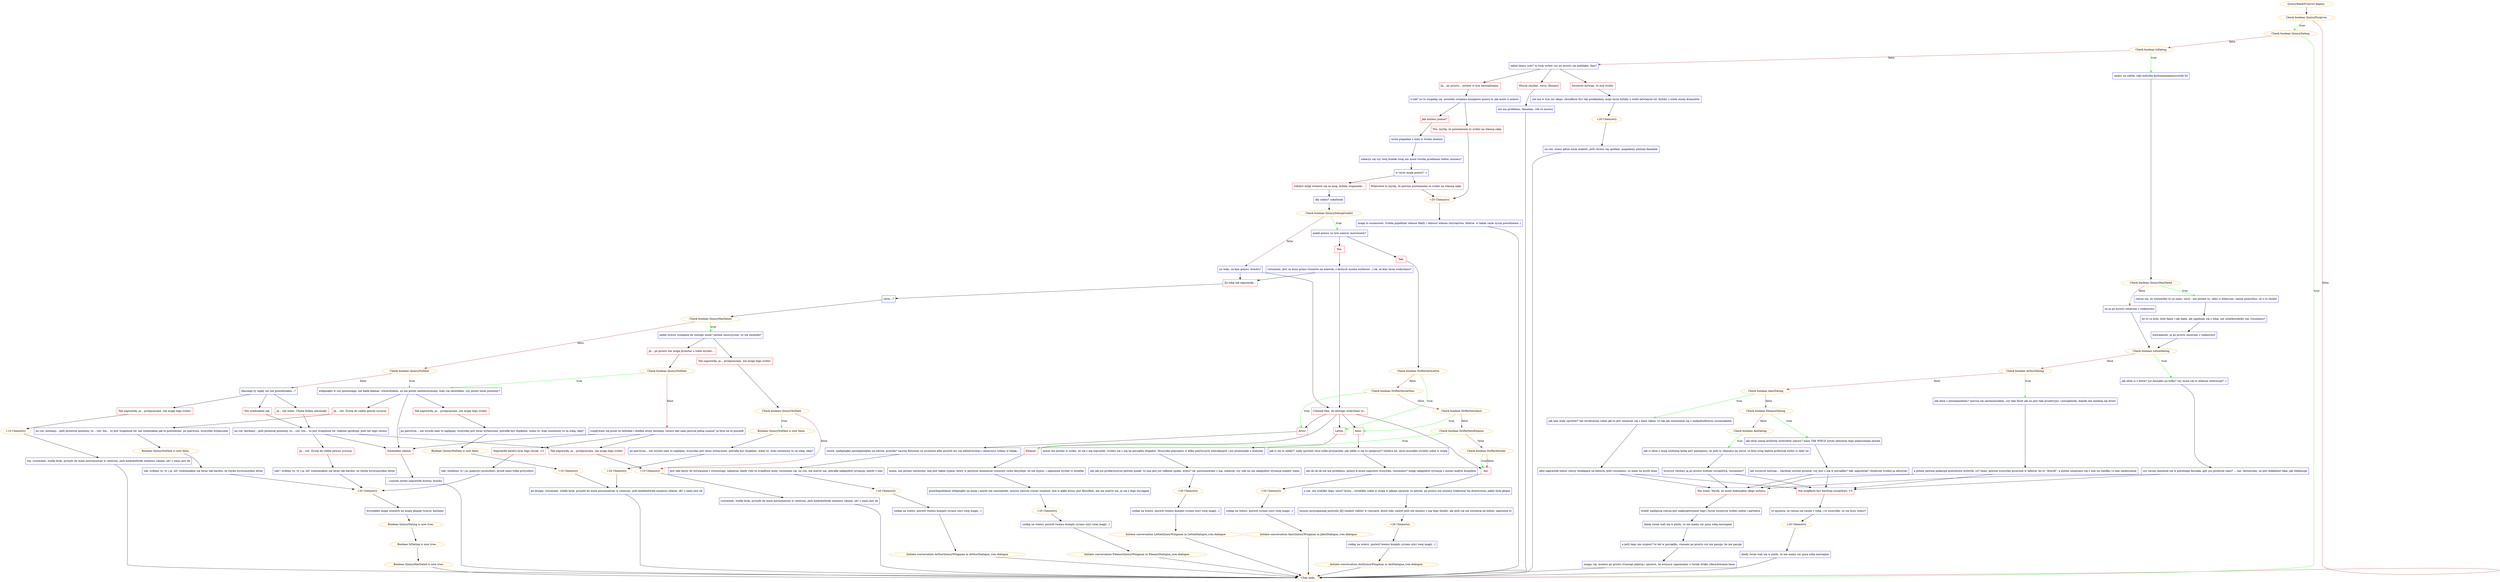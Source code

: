 digraph {
	"QuincyRank5Convo3 begins." [color=orange];
		"QuincyRank5Convo3 begins." -> j2951068974;
	j2951068974 [label="Check boolean QuincyForgiven",color=orange];
		j2951068974 -> j3209672370 [label=true,color=green];
		j2951068974 -> "Chat ends." [label=false,color=brown];
	j3209672370 [label="Check boolean QuincyDating",color=orange];
		j3209672370 -> "Chat ends." [label=true,color=green];
		j3209672370 -> j4264167688 [label=false,color=brown];
	"Chat ends." [color=orange];
	j4264167688 [label="Check boolean IsDating",color=orange];
		j4264167688 -> j3313058104 [label=true,color=green];
		j4264167688 -> j1358660831 [label=false,color=brown];
	j3313058104 [label="spójrz na siebie, taki malutka kochaaaaaaaaniuuutek lol",shape=box,color=blue];
		j3313058104 -> j112189153;
	j1358660831 [label="nadal latasz solo? to twój wybór czy po prostu się poddałeś, fam?",shape=box,color=blue];
		j1358660831 -> j3928505520;
		j1358660831 -> j985611375;
		j1358660831 -> j2982900072;
	j112189153 [label="Check boolean QuincyHasDated",color=orange];
		j112189153 -> j466977633 [label=true,color=green];
		j112189153 -> j1700999423 [label=false,color=brown];
	j3928505520 [label="Szczerze mówiąc, to mój wybór.",shape=box,color=red];
		j3928505520 -> j1364026822;
	j985611375 [label="Ja... po prostu... jestem w tym beznadziejny.",shape=box,color=red];
		j985611375 -> j2511146584;
	j2982900072 [label="Muszę zmykać, sorry. [Koniec]",shape=box,color=red];
		j2982900072 -> j2021427064;
	j466977633 [label="cieszę się, że zostawiłeś to za nami. serio - nie jestem tu, żeby ci dokuczać, zanim pomyślisz, że o to chodzi",shape=box,color=blue];
		j466977633 -> j2664776172;
	j1700999423 [label="no ja po prostu umieram z ciekawości",shape=box,color=blue];
		j1700999423 -> j1775695868;
	j1364026822 [label="nie ma w tym nic złego. chciałbym być tak poukładany, moje życie byłoby o wiele łatwiejsze lol. byłoby o wiele mniej dramatów",shape=box,color=blue];
		j1364026822 -> j362008120;
	j2511146584 [label="o tak? no to wygadaj się. powiedz swojemu kumplowi quincy-k, jak może ci pomóc",shape=box,color=blue];
		j2511146584 -> j2369770531;
		j2511146584 -> j3321533547;
	j2021427064 [label="nie ma problemu, famalam, rób co musisz",shape=box,color=blue];
		j2021427064 -> "Chat ends.";
	j2664776172 [label="bo to co było, było fajne i tak dalej, ale zgadzam się z tobą, nie ustatkowałoby się, rozumiesz?",shape=box,color=blue];
		j2664776172 -> j110764160;
	j1775695868 [label="Check boolean LettieDating",color=orange];
		j1775695868 -> j1575058811 [label=true,color=green];
		j1775695868 -> j3168842779 [label=false,color=brown];
	j362008120 [label="+20 Chemistry",color=orange];
		j362008120 -> j2595846409;
	j2369770531 [label="Jak możesz pomóc?",shape=box,color=red];
		j2369770531 -> j1153673236;
	j3321533547 [label="Nie, myślę, że powinienem to zrobić na własną rękę.",shape=box,color=red];
		j3321533547 -> j3696264512;
	j110764160 [label="niewaaażne. ja po prostu umieram z ciekawości",shape=box,color=blue];
		j110764160 -> j1775695868;
	j1575058811 [label="jak idzie ci z lettie? już dostałeś po tyłku? czy może cię to właśnie interesuje? ;)",shape=box,color=blue];
		j1575058811 -> j1883874903;
	j3168842779 [label="Check boolean ArthurDating",color=orange];
		j3168842779 -> j3758169887 [label=true,color=green];
		j3168842779 -> j3271929692 [label=false,color=brown];
	j2595846409 [label="no cóż, wiesz gdzie mnie znaleźć, jeśli chcesz się spotkać. pogadamy później famalam",shape=box,color=blue];
		j2595846409 -> "Chat ends.";
	j1153673236 [label="może pogadam z nimi w twoim imieniu",shape=box,color=blue];
		j1153673236 -> j2502108106;
	j3696264512 [label="+20 Chemistry",color=orange];
		j3696264512 -> j3814446314;
	j1883874903 [label="czy raczej zamienia się w potulnego kociaka, gdy już jesteście sami? ... nie, obstawiam, że jest dokładnie taka, jak reklamuje",shape=box,color=blue];
		j1883874903 -> j3735078991;
		j1883874903 -> j1782359514;
	j3758169887 [label="jak idzie z jaśniepankiem? zawsze się zastanawiałem, czy taki facet jak on jest taki pruderyjny i porządnicki, dopóki nie zamkną się drzwi",shape=box,color=blue];
		j3758169887 -> j306390840;
	j3271929692 [label="Check boolean AmirDating",color=orange];
		j3271929692 -> j1032163445 [label=true,color=green];
		j3271929692 -> j2641613073 [label=false,color=brown];
	j2502108106 [label="zobaczy się czy twój bratek tutaj nie może trochę przełamać lodów, kumasz?",shape=box,color=blue];
		j2502108106 -> j2298735157;
	j3814446314 [label="mogę to uszanować. trzeba popełniać własne błędy i odnosić własne zwycięstwa. dobrze. w takim razie życzę powodzenia :)",shape=box,color=blue];
		j3814446314 -> "Chat ends.";
	j3735078991 [label="Nie mógłbym być bardziej szczęśliwy. <3",shape=box,color=red];
		j3735078991 -> j2029446733;
	j1782359514 [label="Nie wiem. Myślę, że może dokonałem złego wyboru.",shape=box,color=red];
		j1782359514 -> j2552573575;
	j306390840 [label="a potem pewnie pokazuje prawdziwe wybryki, co? lmao. pewnie wszystko grzeczne w tekście, bo to \"dowód\", a potem umawiasz się z nim na randkę i a tam zaskoczenie",shape=box,color=blue];
		j306390840 -> j3735078991;
		j306390840 -> j1782359514;
	j1032163445 [label="jak tam mały sprinter? nie wyobrażam sobie jak to jest umawiać się z kimś takim. to tak jak umawianie się z nadpobudliwym szczeniakiem",shape=box,color=blue];
		j1032163445 -> j2437640962;
	j2641613073 [label="Check boolean EleanorDating",color=orange];
		j2641613073 -> j409702790 [label=true,color=green];
		j2641613073 -> j2260982675 [label=false,color=brown];
	j2298735157 [label="w czym mogę pomóc? ;)",shape=box,color=blue];
		j2298735157 -> j484577285;
		j2298735157 -> j3973595273;
	j2029446733 [label="to sprawia, że cieszę się razem z tobą. i to wszystko, co się liczy, wiesz?",shape=box,color=blue];
		j2029446733 -> j1788414227;
	j2552573575 [label="wtedy najlepszą rzeczą jest zaakceptowanie tego i bycie szczerym wobec siebie i partnera",shape=box,color=blue];
		j2552573575 -> j2208361945;
	j2437640962 [label="albo naprawdę lubisz rzeczy działające na baterie, jeśli rozumiesz, co mam na myśli lmao",shape=box,color=blue];
		j2437640962 -> j3735078991;
		j2437640962 -> j1782359514;
	j409702790 [label="jak idzie samej królowej wybryków natury? mam TAK WIELE pytań odnośnie tego pieprzonego języka",shape=box,color=blue];
		j409702790 -> j1152651908;
	j2260982675 [label="Check boolean AoiDating",color=orange];
		j2260982675 -> j361877858 [label=true,color=green];
	j484577285 [label="Gdybyś mógł wstawić się za mną, byłoby wspaniale...",shape=box,color=red];
		j484577285 -> j3087441238;
	j3973595273 [label="Właściwie to myślę, że pewnie powinienem to zrobić na własną rękę.",shape=box,color=red];
		j3973595273 -> j3696264512;
	j1788414227 [label="+20 Chemistry",color=orange];
		j1788414227 -> j2619460453;
	j2208361945 [label="kiedy świat wali się w pizdu, to nie mamy nic poza sobą nawzajem",shape=box,color=blue];
		j2208361945 -> j3759582657;
	j1152651908 [label="ale szczerze mówiąc... bardziej istotne pytanie. czy jest z nią w porządku? tak, naprawdę? cholernie trudno ją odczytać",shape=box,color=blue];
		j1152651908 -> j3735078991;
		j1152651908 -> j1782359514;
	j361877858 [label="jak ci idzie z moją ulubioną laską aoi? pamiętasz, że jeśli ty złamiesz jej serce, to ktoś tutaj będzie próbował wybić ci zęby lol",shape=box,color=blue];
		j361877858 -> j4030886517;
	j3087441238 [label="dla ciebie? cokolwiek",shape=box,color=blue];
		j3087441238 -> j2238688054;
	j2619460453 [label="kiedy świat wali się w pizdu, to nie mamy nic poza sobą nawzajem",shape=box,color=blue];
		j2619460453 -> "Chat ends.";
	j3759582657 [label="a jeśli tego nie czujesz? to też w porządku. czasami po prostu coś nie pasuje, bo nie pasuje",shape=box,color=blue];
		j3759582657 -> j1053459137;
	j4030886517 [label="wszyscy chcemy ją po prostu widzieć szczęśliwą, rozumiesz?",shape=box,color=blue];
		j4030886517 -> j3735078991;
		j4030886517 -> j1782359514;
	j2238688054 [label="Check boolean QuincyDatingGuide2",color=orange];
		j2238688054 -> j3591516350 [label=true,color=green];
		j2238688054 -> j2479707352 [label=false,color=brown];
	j1053459137 [label="znając cię, możesz po prostu trzasnąć pięścią i sprawić, że wszyscy zapomnimy o twoim braku zdecydowania lmao",shape=box,color=blue];
		j1053459137 -> "Chat ends.";
	j3591516350 [label="nadal gonisz za tym samym marzeniem?",shape=box,color=blue];
		j3591516350 -> j3100879543;
		j3591516350 -> j1343610583;
	j2479707352 [label="no więc, za kim gonisz, brachu?",shape=box,color=blue];
		j2479707352 -> j3750061774;
		j2479707352 -> j2152359907;
	j3100879543 [label="Nie.",shape=box,color=red];
		j3100879543 -> j1266397415;
	j1343610583 [label="Tak.",shape=box,color=red];
		j1343610583 -> j3198534615;
	j3750061774 [label="Członek Hex, do którego wzdycham to...",shape=box,color=red];
		j3750061774 -> j1533932352;
		j3750061774 -> j2015934312;
		j3750061774 -> j3192271465;
		j3750061774 -> j138986292;
		j3750061774 -> j1188241876;
	j2152359907 [label="Za tobą tak naprawdę...",shape=box,color=red];
		j2152359907 -> j1699935733;
	j1266397415 [label="rozumiem. Jest za dużo primo towarów na mieście, z których można wybierać. ;) ok, za kim teraz wzdychasz?",shape=box,color=blue];
		j1266397415 -> j3750061774;
		j1266397415 -> j2152359907;
	j3198534615 [label="Check boolean DrifterIntoLettie",color=orange];
		j3198534615 -> j1533932352 [label=true,color=green];
		j3198534615 -> j1481036599 [label=false,color=brown];
	j1533932352 [label="Lettie.",shape=box,color=red];
		j1533932352 -> j1674094645;
	j2015934312 [label="Artur.",shape=box,color=red];
		j2015934312 -> j4084356120;
	j3192271465 [label="Amir.",shape=box,color=red];
		j3192271465 -> j935608295;
	j138986292 [label="Eleanor.",shape=box,color=red];
		j138986292 -> j894720576;
	j1188241876 [label="Aoi.",shape=box,color=red];
		j1188241876 -> j827474630;
	j1699935733 [label="serio...?",shape=box,color=blue];
		j1699935733 -> j2521049982;
	j1481036599 [label="Check boolean DrifterIntoArthur",color=orange];
		j1481036599 -> j2015934312 [label=true,color=green];
		j1481036599 -> j2762540437 [label=false,color=brown];
	j1674094645 [label="mmm nie jestem w szoku, że się z nią męczyłeś. trudno się z nią na początku dogadać. Wszystko popsujesz w kilku pierwszych interakcjach i już przeminęło z wiatrem",shape=box,color=blue];
		j1674094645 -> j2343194889;
	j4084356120 [label="oooch, nadepnąłeś jaśniepaniątku na odcisk, prawda? zacznij flirtować za wcześnie albo pozwól mu się zdenerwować i skończysz wdany w bójkę...",shape=box,color=blue];
		j4084356120 -> j2231863879;
	j935608295 [label="jak ci się to udało?! mały sprinter chce tylko przyjaciela, jak udało ci się to spieprzyć? cholera lol, serio musiałeś strzelić sobie w stopę",shape=box,color=blue];
		j935608295 -> j1708916244;
	j894720576 [label="mmm, nie jestem zdziwiony. ona jest takim typem, który w pewnym momencie rozmowy cicho decyduje, że nie żyjesz, i zapomina wysłać ci notatkę",shape=box,color=blue];
		j894720576 -> j973675140;
	j827474630 [label="o nie. nie zrobiłeś tego. serio? krwa... strzeliłeś sobie w stopę w jakiejś sprawie, to pewne. po prostu nie możesz traktować tej dziewczyny, jakby była głupia",shape=box,color=blue];
		j827474630 -> j1595954558;
	j2521049982 [label="Check boolean QuincyHasDated",color=orange];
		j2521049982 -> j2512375653 [label=true,color=green];
		j2521049982 -> j931455432 [label=false,color=brown];
	j2762540437 [label="Check boolean DrifterIntoAmir",color=orange];
		j2762540437 -> j3192271465 [label=true,color=green];
		j2762540437 -> j18030657 [label=false,color=brown];
	j2343194889 [label="ale jak już przekroczycie pewien punkt, to ona jest już całkiem spoko, wiesz? ok. porozmawiam z nią. zobaczę, czy uda mi się załagodzić sytuację między wami",shape=box,color=blue];
		j2343194889 -> j933185110;
	j2231863879 [label="jest taki łatwy do wytrącenia z równowagi. zabawne, kiedy robi te zrzędliwe miny. rozumiem cię. no cóż, nie martw się. potrafię załagodzić sytuację, nawet z nim",shape=box,color=blue];
		j2231863879 -> j3841060880;
	j1708916244 [label="ale ok ok ok nie ma problemu. quincy-k może naprawić wszystko, rozumiesz? mogę załagodzić sytuację z moimi małym kumplem",shape=box,color=blue];
		j1708916244 -> j330265596;
	j973675140 [label="prawdopodobnie wdepnąłeś na minę i nawet nie zauważyłeś. musisz zawsze czytać uważnie. ona w głębi duszy jest filozofem. ale nie martw się, ja cię z tego wyciągnę",shape=box,color=blue];
		j973675140 -> j3260155056;
	j1595954558 [label="musisz przynajmniej pozwolić JEJ znaleźć radość w rzeczach, które lubi, nawet jeśli nie możesz z nią tego dzielić. ale jeśli cię nie zostawię na lodzie, naprawię to",shape=box,color=blue];
		j1595954558 -> j3525821750;
	j2512375653 [label="nadal żywisz sympatię do starego mnie? jestem zaszczycony. co się zmieniło?",shape=box,color=blue];
		j2512375653 -> j1595344639;
		j2512375653 -> j2485718506;
	j931455432 [label="Check boolean QuincyNoDate",color=orange];
		j931455432 -> j2291132373 [label=true,color=green];
		j931455432 -> j3509243563 [label=false,color=brown];
	j18030657 [label="Check boolean DrifterIntoEleanor",color=orange];
		j18030657 -> j138986292 [label=true,color=green];
		j18030657 -> j1008457125 [label=false,color=brown];
	j933185110 [label="+20 Chemistry",color=orange];
		j933185110 -> j2428625857;
	j3841060880 [label="+20 Chemistry",color=orange];
		j3841060880 -> j888839213;
	j330265596 [label="+20 Chemistry",color=orange];
		j330265596 -> j1562872792;
	j3260155056 [label="+20 Chemistry",color=orange];
		j3260155056 -> j1938502666;
	j3525821750 [label="+20 Chemistry",color=orange];
		j3525821750 -> j987629089;
	j1595344639 [label="Ja... po prostu nie mogę przestać o tobie myśleć...",shape=box,color=red];
		j1595344639 -> j459811191;
	j2485718506 [label="Tak naprawdę, ja... przepraszam, nie mogę tego zrobić.",shape=box,color=red];
		j2485718506 -> j1812051425;
	j2291132373 [label="wdepnąłeś w coś poważnego, nie będę kłamać. stwierdziłem, że nie jesteś zainteresowany, więc cię skreśliłem. czy jesteś teraz poważny?",shape=box,color=blue];
		j2291132373 -> j2903952125;
		j2291132373 -> j4126383059;
		j2291132373 -> j2616119158;
	j3509243563 [label="dlaczego ty nigdy nic nie powiedziałeś...?",shape=box,color=blue];
		j3509243563 -> j1292879743;
		j3509243563 -> j3407742223;
		j3509243563 -> j816384729;
	j1008457125 [label="Check boolean DrifterIntoAoi",color=orange];
		j1008457125 -> j1188241876 [label=true,color=green];
		j1008457125 -> j1188241876 [label=false,color=brown];
	j2428625857 [label="czekaj na wieści. pozwól twemu kumplu cyrano użyć swej magii. ;)",shape=box,color=blue];
		j2428625857 -> "Initiate conversation LettieQuincyWingman in LettieDialogue_rom.dialogue";
	j888839213 [label="czekaj na wieści. pozwól twemu kumplu cyrano użyć swej magii. ;)",shape=box,color=blue];
		j888839213 -> "Initiate conversation ArthurQuincyWingman in ArthurDialogue_rom.dialogue";
	j1562872792 [label="czekaj na wieści. pozwól cyrano użyć swej magii. ;)",shape=box,color=blue];
		j1562872792 -> "Initiate conversation AmirQuincyWingman in JabirDialogue_rom.dialogue";
	j1938502666 [label="czekaj na wieści. pozwól twemu kumplu cyrano użyć swej magii. ;)",shape=box,color=blue];
		j1938502666 -> "Initiate conversation EleanorQuincyWingman in EleanorDialogue_rom.dialogue";
	j987629089 [label="czekaj na wieści. pozwól twemu kumplu cyrano użyć swej magii. ;)",shape=box,color=blue];
		j987629089 -> "Initiate conversation AoiQuincyWingman in AoiDialogue_rom.dialogue";
	j459811191 [label="Check boolean QuincyNoDate",color=orange];
		j459811191 -> j2291132373 [label=true,color=green];
		j459811191 -> j854697116 [label=false,color=brown];
	j1812051425 [label="Check boolean QuincyNoDate",color=orange];
		j1812051425 -> j4153238598 [label=true,color=green];
		j1812051425 -> j443925020 [label=false,color=brown];
	j2903952125 [label="Ja... cóż. Żywię do ciebie pewne uczucia.",shape=box,color=red];
		j2903952125 -> j2888612370;
	j4126383059 [label="Tak naprawdę, ja... przepraszam, nie mogę tego zrobić.",shape=box,color=red];
		j4126383059 -> j722204477;
	j2616119158 [label="Zmieniłem zdanie.",shape=box,color=red];
		j2616119158 -> j3400058912;
	j1292879743 [label="Ja... nie wiem. Chyba byłem nieśmiały.",shape=box,color=red];
		j1292879743 -> j3913924777;
	j3407742223 [label="Nie wiedziałem jak.",shape=box,color=red];
		j3407742223 -> j3913924777;
	j816384729 [label="Tak naprawdę, ja... przepraszam, nie mogę tego zrobić.",shape=box,color=red];
		j816384729 -> j4046687327;
	"Initiate conversation LettieQuincyWingman in LettieDialogue_rom.dialogue" [label="Initiate conversation LettieQuincyWingman in LettieDialogue_rom.dialogue",color=orange];
		"Initiate conversation LettieQuincyWingman in LettieDialogue_rom.dialogue" -> "Chat ends.";
	"Initiate conversation ArthurQuincyWingman in ArthurDialogue_rom.dialogue" [label="Initiate conversation ArthurQuincyWingman in ArthurDialogue_rom.dialogue",color=orange];
		"Initiate conversation ArthurQuincyWingman in ArthurDialogue_rom.dialogue" -> "Chat ends.";
	"Initiate conversation AmirQuincyWingman in JabirDialogue_rom.dialogue" [label="Initiate conversation AmirQuincyWingman in JabirDialogue_rom.dialogue",color=orange];
		"Initiate conversation AmirQuincyWingman in JabirDialogue_rom.dialogue" -> "Chat ends.";
	"Initiate conversation EleanorQuincyWingman in EleanorDialogue_rom.dialogue" [label="Initiate conversation EleanorQuincyWingman in EleanorDialogue_rom.dialogue",color=orange];
		"Initiate conversation EleanorQuincyWingman in EleanorDialogue_rom.dialogue" -> "Chat ends.";
	"Initiate conversation AoiQuincyWingman in AoiDialogue_rom.dialogue" [label="Initiate conversation AoiQuincyWingman in AoiDialogue_rom.dialogue",color=orange];
		"Initiate conversation AoiQuincyWingman in AoiDialogue_rom.dialogue" -> "Chat ends.";
	j854697116 [label="rozpływam się przez te milutkie i słodkie atuty, kochany. chcesz dać nam jeszcze jedną szansę? ja bym na to poszedł",shape=box,color=blue];
		j854697116 -> j3894090356;
		j854697116 -> j1042388829;
		j854697116 -> j2616119158;
	j4153238598 [label="Boolean QuincyNoDate is now false.",color=orange];
		j4153238598 -> j37389437;
	j443925020 [label="+10 Chemistry",color=orange];
		j443925020 -> j438117758;
	j2888612370 [label="no cóż, kochany... jeśli jesteście poważny, to... cóż, hm... to jest wzajemne lol. nie wiedziałem jak to powiedzieć. po pierwsze, wszystko wybaczone",shape=box,color=blue];
		j2888612370 -> j1908259305;
	j722204477 [label="po pierwsze... nie wyszło nam to najlepiej. wszystko jest teraz wybaczone. potrafię być dupkiem, wiem to. więc zostawmy to za sobą, okej?",shape=box,color=blue];
		j722204477 -> j1203773467;
	j3400058912 [label="...czasem jesteś naprawdę dziwny, brachu",shape=box,color=blue];
		j3400058912 -> "Chat ends.";
	j3913924777 [label="no cóż, kochany... jeśli jesteście poważny, to... cóż, hm... to jest wzajemne lol. chętnie spróbuję, jeśli też tego chcesz",shape=box,color=blue];
		j3913924777 -> j3660094616;
		j3913924777 -> j1042388829;
		j3913924777 -> j2616119158;
	j4046687327 [label="+10 Chemistry",color=orange];
		j4046687327 -> j3734296041;
	j3894090356 [label="Naprawdę bardzo bym tego chciał. <3",shape=box,color=red];
		j3894090356 -> j1931427786;
	j1042388829 [label="Tak naprawdę, ja... przepraszam, nie mogę tego zrobić.",shape=box,color=red];
		j1042388829 -> j443925020;
	j37389437 [label="po pierwsze... nie wyszło nam to najlepiej. wszystko jest teraz wybaczone. potrafię być dupkiem, wiem to. więc zostawmy to za sobą, okej?",shape=box,color=blue];
		j37389437 -> j1898326163;
	j438117758 [label="rozumiem. wielki krok. przyjdź do mnie porozmawiać w centrum, jeśli kiedykolwiek zmienisz zdanie, ok? z nami jest ok",shape=box,color=blue];
		j438117758 -> "Chat ends.";
	j1908259305 [label="Boolean QuincyNoDate is now false.",color=orange];
		j1908259305 -> j2676499541;
	j1203773467 [label="Boolean QuincyNoDate is now false.",color=orange];
		j1203773467 -> j4194980221;
	j3660094616 [label="Ja... cóż. Żywię do ciebie pewne uczucia.",shape=box,color=red];
		j3660094616 -> j2974846647;
	j3734296041 [label="nie, rozumiem. wielki krok. przyjdź do mnie porozmawiać w centrum, jeśli kiedykolwiek zmienisz zdanie, ok? z nami jest ok",shape=box,color=blue];
		j3734296041 -> "Chat ends.";
	j1931427786 [label="tak! chodźmy. ty i ja. pieprzyć przeszłość, przed nami tylko przyszłość",shape=box,color=blue];
		j1931427786 -> j1137424153;
	j1898326163 [label="+20 Chemistry",color=orange];
		j1898326163 -> j420706802;
	j2676499541 [label="tak. zróbmy to. ty i ja. lol! roześmiałem się teraz tak bardzo, że chyba wystraszyłem lettie",shape=box,color=blue];
		j2676499541 -> j1137424153;
	j4194980221 [label="+10 Chemistry",color=orange];
		j4194980221 -> j420706802;
	j2974846647 [label="tak!! zróbmy to. ty i ja. lol! roześmiałem się teraz tak bardzo, że chyba wystraszyłem lettie",shape=box,color=blue];
		j2974846647 -> j1137424153;
	j1137424153 [label="+20 Chemistry",color=orange];
		j1137424153 -> j1377013910;
	j420706802 [label="po drugie, rozumiem. wielki krok. przyjdź do mnie porozmawiać w centrum, jeśli kiedykolwiek zmienisz zdanie, ok? z nami jest ok",shape=box,color=blue];
		j420706802 -> "Chat ends.";
	j1377013910 [label="wywołałeś mega uśmiech na mojej głupiej twarzy, kochany",shape=box,color=blue];
		j1377013910 -> j505928050;
	j505928050 [label="Boolean QuincyDating is now true.",color=orange];
		j505928050 -> j2476452017;
	j2476452017 [label="Boolean IsDating is now true.",color=orange];
		j2476452017 -> j2730872079;
	j2730872079 [label="Boolean QuincyHasDated is now true.",color=orange];
		j2730872079 -> "Chat ends.";
}